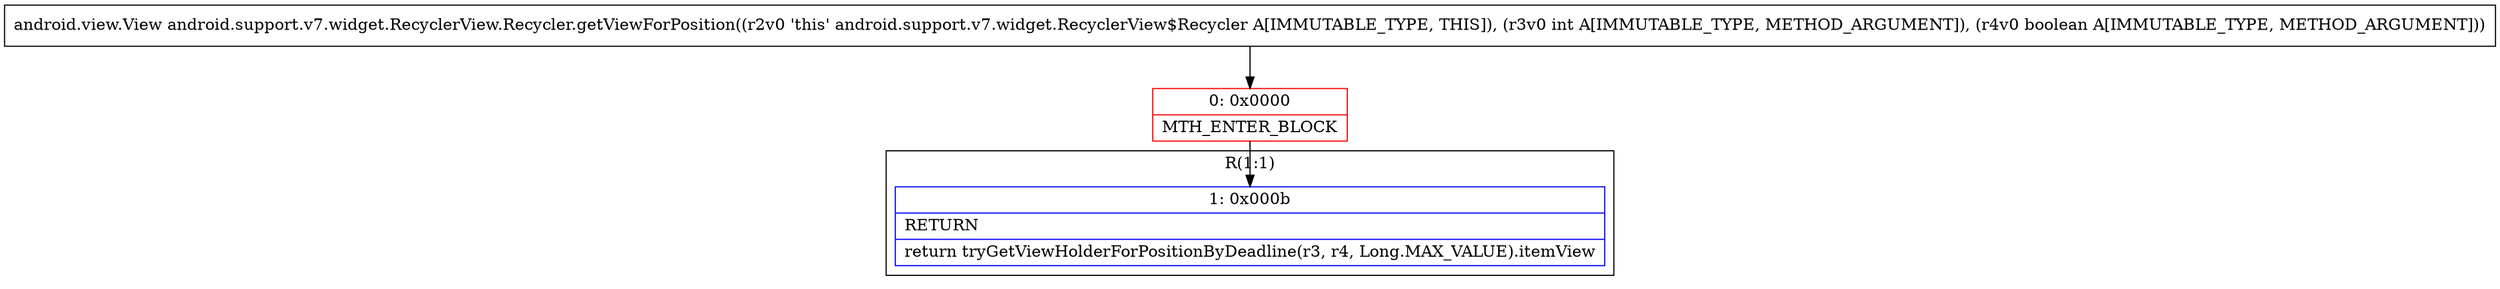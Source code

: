 digraph "CFG forandroid.support.v7.widget.RecyclerView.Recycler.getViewForPosition(IZ)Landroid\/view\/View;" {
subgraph cluster_Region_431652214 {
label = "R(1:1)";
node [shape=record,color=blue];
Node_1 [shape=record,label="{1\:\ 0x000b|RETURN\l|return tryGetViewHolderForPositionByDeadline(r3, r4, Long.MAX_VALUE).itemView\l}"];
}
Node_0 [shape=record,color=red,label="{0\:\ 0x0000|MTH_ENTER_BLOCK\l}"];
MethodNode[shape=record,label="{android.view.View android.support.v7.widget.RecyclerView.Recycler.getViewForPosition((r2v0 'this' android.support.v7.widget.RecyclerView$Recycler A[IMMUTABLE_TYPE, THIS]), (r3v0 int A[IMMUTABLE_TYPE, METHOD_ARGUMENT]), (r4v0 boolean A[IMMUTABLE_TYPE, METHOD_ARGUMENT])) }"];
MethodNode -> Node_0;
Node_0 -> Node_1;
}

